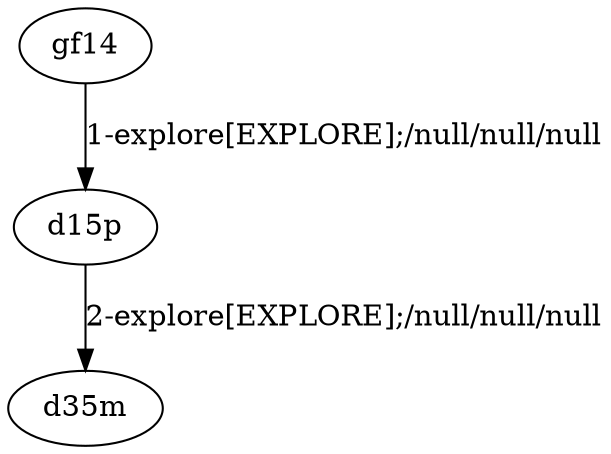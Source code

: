 # Total number of goals covered by this test: 1
# d15p --> d35m

digraph g {
"gf14" -> "d15p" [label = "1-explore[EXPLORE];/null/null/null"];
"d15p" -> "d35m" [label = "2-explore[EXPLORE];/null/null/null"];
}